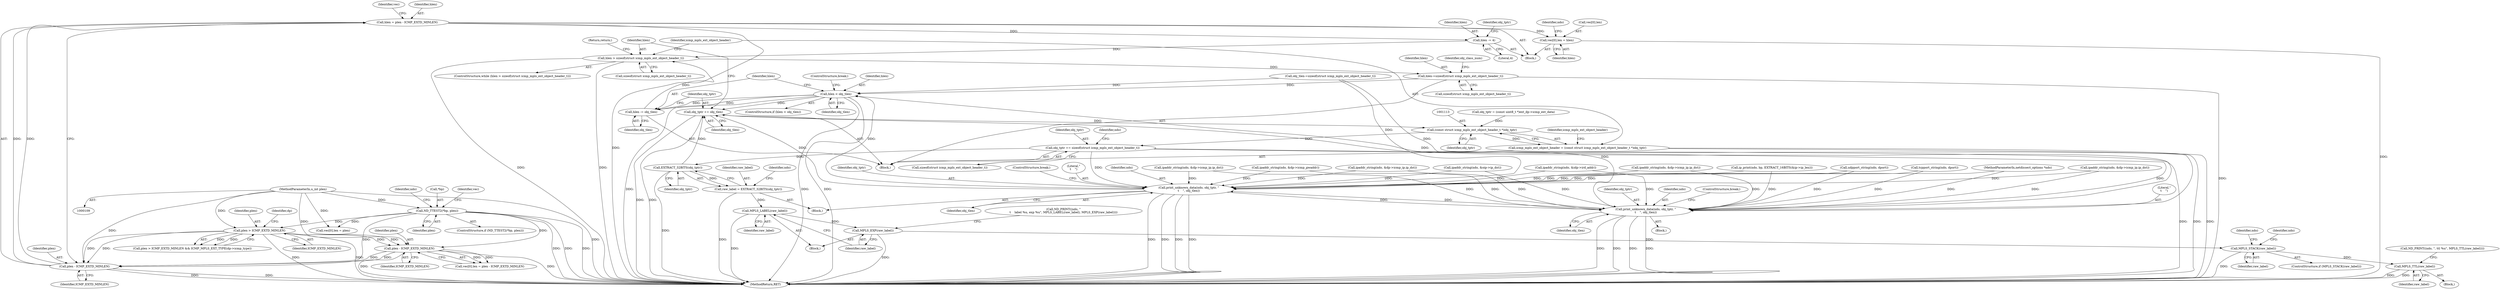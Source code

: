 digraph "0_tcpdump_2b62d1dda41590db29368ec7ba5f4faf3464765a@integer" {
"1001050" [label="(Call,hlen = plen - ICMP_EXTD_MINLEN)"];
"1001052" [label="(Call,plen - ICMP_EXTD_MINLEN)"];
"1000880" [label="(Call,ND_TTEST2(*bp, plen))"];
"1000112" [label="(MethodParameterIn,u_int plen)"];
"1000980" [label="(Call,plen > ICMP_EXTD_MINLEN)"];
"1001017" [label="(Call,plen - ICMP_EXTD_MINLEN)"];
"1001069" [label="(Call,vec[0].len = hlen)"];
"1001094" [label="(Call,hlen -= 4)"];
"1001105" [label="(Call,hlen > sizeof(struct icmp_mpls_ext_object_header_t))"];
"1001153" [label="(Call,hlen-=sizeof(struct icmp_mpls_ext_object_header_t))"];
"1001229" [label="(Call,hlen < obj_tlen)"];
"1001233" [label="(Call,hlen -= obj_tlen)"];
"1001236" [label="(Call,obj_tptr += obj_tlen)"];
"1001112" [label="(Call,(const struct icmp_mpls_ext_object_header_t *)obj_tptr)"];
"1001110" [label="(Call,icmp_mpls_ext_object_header = (const struct icmp_mpls_ext_object_header_t *)obj_tptr)"];
"1001134" [label="(Call,obj_tptr += sizeof(struct icmp_mpls_ext_object_header_t))"];
"1001186" [label="(Call,EXTRACT_32BITS(obj_tptr))"];
"1001184" [label="(Call,raw_label = EXTRACT_32BITS(obj_tptr))"];
"1001194" [label="(Call,MPLS_LABEL(raw_label))"];
"1001196" [label="(Call,MPLS_EXP(raw_label))"];
"1001199" [label="(Call,MPLS_STACK(raw_label))"];
"1001210" [label="(Call,MPLS_TTL(raw_label))"];
"1001214" [label="(Call,print_unknown_data(ndo, obj_tptr, \"\n\t    \", obj_tlen))"];
"1001222" [label="(Call,print_unknown_data(ndo, obj_tptr, \"\n\t    \", obj_tlen))"];
"1001239" [label="(Return,return;)"];
"1001160" [label="(Identifier,obj_class_num)"];
"1000365" [label="(Call,ipaddr_string(ndo, &dp->icmp_ip.ip_dst))"];
"1001232" [label="(ControlStructure,break;)"];
"1001094" [label="(Call,hlen -= 4)"];
"1001188" [label="(Call,ND_PRINT((ndo, \"\n\t    label %u, exp %u\", MPLS_LABEL(raw_label), MPLS_EXP(raw_label))))"];
"1001053" [label="(Identifier,plen)"];
"1000448" [label="(Call,ipaddr_string(ndo, &dp->icmp_gwaddr))"];
"1001107" [label="(Call,sizeof(struct icmp_mpls_ext_object_header_t))"];
"1001117" [label="(Identifier,icmp_mpls_ext_object_header)"];
"1001153" [label="(Call,hlen-=sizeof(struct icmp_mpls_ext_object_header_t))"];
"1001185" [label="(Identifier,raw_label)"];
"1001207" [label="(Identifier,ndo)"];
"1000221" [label="(Call,ipaddr_string(ndo, &dp->icmp_ip.ip_dst))"];
"1001197" [label="(Identifier,raw_label)"];
"1001214" [label="(Call,print_unknown_data(ndo, obj_tptr, \"\n\t    \", obj_tlen))"];
"1000896" [label="(Call,vec[0].len = plen)"];
"1001186" [label="(Call,EXTRACT_32BITS(obj_tptr))"];
"1001069" [label="(Call,vec[0].len = hlen)"];
"1000934" [label="(Identifier,ndo)"];
"1001215" [label="(Identifier,ndo)"];
"1001109" [label="(Block,)"];
"1001184" [label="(Call,raw_label = EXTRACT_32BITS(obj_tptr))"];
"1001230" [label="(Identifier,hlen)"];
"1001011" [label="(Call,vec[0].len = plen - ICMP_EXTD_MINLEN)"];
"1001106" [label="(Identifier,hlen)"];
"1001210" [label="(Call,MPLS_TTL(raw_label))"];
"1001245" [label="(MethodReturn,RET)"];
"1001019" [label="(Identifier,ICMP_EXTD_MINLEN)"];
"1001155" [label="(Call,sizeof(struct icmp_mpls_ext_object_header_t))"];
"1000323" [label="(Call,ipaddr_string(ndo, &oip->ip_dst))"];
"1001096" [label="(Literal,4)"];
"1000408" [label="(Call,ipaddr_string(ndo, &dp->icmp_ip.ip_dst))"];
"1001174" [label="(Block,)"];
"1000982" [label="(Identifier,ICMP_EXTD_MINLEN)"];
"1000987" [label="(Block,)"];
"1001058" [label="(Identifier,vec)"];
"1000883" [label="(Identifier,plen)"];
"1000981" [label="(Identifier,plen)"];
"1000311" [label="(Call,udpport_string(ndo, dport))"];
"1001199" [label="(Call,MPLS_STACK(raw_label))"];
"1001054" [label="(Identifier,ICMP_EXTD_MINLEN)"];
"1001211" [label="(Identifier,raw_label)"];
"1001017" [label="(Call,plen - ICMP_EXTD_MINLEN)"];
"1001097" [label="(Call,obj_tptr = (const uint8_t *)ext_dp->icmp_ext_data)"];
"1001018" [label="(Identifier,plen)"];
"1001114" [label="(Identifier,obj_tptr)"];
"1001178" [label="(Block,)"];
"1001194" [label="(Call,MPLS_LABEL(raw_label))"];
"1001134" [label="(Call,obj_tptr += sizeof(struct icmp_mpls_ext_object_header_t))"];
"1001216" [label="(Identifier,obj_tptr)"];
"1001225" [label="(Literal,\"\n\t    \")"];
"1001078" [label="(Identifier,ndo)"];
"1001187" [label="(Identifier,obj_tptr)"];
"1001098" [label="(Identifier,obj_tptr)"];
"1001104" [label="(ControlStructure,while (hlen > sizeof(struct icmp_mpls_ext_object_header_t)))"];
"1000980" [label="(Call,plen > ICMP_EXTD_MINLEN)"];
"1000979" [label="(Call,plen > ICMP_EXTD_MINLEN && ICMP_MPLS_EXT_TYPE(dp->icmp_type))"];
"1001231" [label="(Identifier,obj_tlen)"];
"1000383" [label="(Call,ipaddr_string(ndo, &dp->icmp_ip.ip_dst))"];
"1001238" [label="(Identifier,obj_tlen)"];
"1001196" [label="(Call,MPLS_EXP(raw_label))"];
"1000112" [label="(MethodParameterIn,u_int plen)"];
"1001050" [label="(Call,hlen = plen - ICMP_EXTD_MINLEN)"];
"1001193" [label="(Block,)"];
"1000879" [label="(ControlStructure,if (ND_TTEST2(*bp, plen)))"];
"1001111" [label="(Identifier,icmp_mpls_ext_object_header)"];
"1001205" [label="(Call,ND_PRINT((ndo, \", ttl %u\", MPLS_TTL(raw_label))))"];
"1001140" [label="(Identifier,ndo)"];
"1001219" [label="(ControlStructure,break;)"];
"1001135" [label="(Identifier,obj_tptr)"];
"1001217" [label="(Literal,\"\n\t    \")"];
"1001168" [label="(Call,obj_tlen-=sizeof(struct icmp_mpls_ext_object_header_t))"];
"1001226" [label="(Identifier,obj_tlen)"];
"1001222" [label="(Call,print_unknown_data(ndo, obj_tptr, \"\n\t    \", obj_tlen))"];
"1001234" [label="(Identifier,hlen)"];
"1000881" [label="(Call,*bp)"];
"1001154" [label="(Identifier,hlen)"];
"1001070" [label="(Call,vec[0].len)"];
"1001112" [label="(Call,(const struct icmp_mpls_ext_object_header_t *)obj_tptr)"];
"1000656" [label="(Call,ipaddr_string(ndo, &idp->ird_addr))"];
"1000985" [label="(Identifier,dp)"];
"1001224" [label="(Identifier,obj_tptr)"];
"1001200" [label="(Identifier,raw_label)"];
"1001218" [label="(Identifier,obj_tlen)"];
"1001236" [label="(Call,obj_tptr += obj_tlen)"];
"1000959" [label="(Call,ip_print(ndo, bp, EXTRACT_16BITS(&ip->ip_len)))"];
"1001203" [label="(Identifier,ndo)"];
"1001237" [label="(Identifier,obj_tptr)"];
"1001198" [label="(ControlStructure,if (MPLS_STACK(raw_label)))"];
"1001229" [label="(Call,hlen < obj_tlen)"];
"1001223" [label="(Identifier,ndo)"];
"1001110" [label="(Call,icmp_mpls_ext_object_header = (const struct icmp_mpls_ext_object_header_t *)obj_tptr)"];
"1001235" [label="(Identifier,obj_tlen)"];
"1001233" [label="(Call,hlen -= obj_tlen)"];
"1001052" [label="(Call,plen - ICMP_EXTD_MINLEN)"];
"1000880" [label="(Call,ND_TTEST2(*bp, plen))"];
"1000888" [label="(Identifier,vec)"];
"1000293" [label="(Call,tcpport_string(ndo, dport))"];
"1001228" [label="(ControlStructure,if (hlen < obj_tlen))"];
"1001075" [label="(Identifier,hlen)"];
"1001105" [label="(Call,hlen > sizeof(struct icmp_mpls_ext_object_header_t))"];
"1001208" [label="(Block,)"];
"1001227" [label="(ControlStructure,break;)"];
"1001095" [label="(Identifier,hlen)"];
"1001136" [label="(Call,sizeof(struct icmp_mpls_ext_object_header_t))"];
"1001190" [label="(Identifier,ndo)"];
"1001195" [label="(Identifier,raw_label)"];
"1001051" [label="(Identifier,hlen)"];
"1000110" [label="(MethodParameterIn,netdissect_options *ndo)"];
"1001050" -> "1000987"  [label="AST: "];
"1001050" -> "1001052"  [label="CFG: "];
"1001051" -> "1001050"  [label="AST: "];
"1001052" -> "1001050"  [label="AST: "];
"1001058" -> "1001050"  [label="CFG: "];
"1001050" -> "1001245"  [label="DDG: "];
"1001052" -> "1001050"  [label="DDG: "];
"1001052" -> "1001050"  [label="DDG: "];
"1001050" -> "1001069"  [label="DDG: "];
"1001050" -> "1001094"  [label="DDG: "];
"1001052" -> "1001054"  [label="CFG: "];
"1001053" -> "1001052"  [label="AST: "];
"1001054" -> "1001052"  [label="AST: "];
"1001052" -> "1001245"  [label="DDG: "];
"1001052" -> "1001245"  [label="DDG: "];
"1000880" -> "1001052"  [label="DDG: "];
"1000980" -> "1001052"  [label="DDG: "];
"1000980" -> "1001052"  [label="DDG: "];
"1001017" -> "1001052"  [label="DDG: "];
"1001017" -> "1001052"  [label="DDG: "];
"1000112" -> "1001052"  [label="DDG: "];
"1000880" -> "1000879"  [label="AST: "];
"1000880" -> "1000883"  [label="CFG: "];
"1000881" -> "1000880"  [label="AST: "];
"1000883" -> "1000880"  [label="AST: "];
"1000888" -> "1000880"  [label="CFG: "];
"1000934" -> "1000880"  [label="CFG: "];
"1000880" -> "1001245"  [label="DDG: "];
"1000880" -> "1001245"  [label="DDG: "];
"1000880" -> "1001245"  [label="DDG: "];
"1000112" -> "1000880"  [label="DDG: "];
"1000880" -> "1000896"  [label="DDG: "];
"1000880" -> "1000980"  [label="DDG: "];
"1000880" -> "1001017"  [label="DDG: "];
"1000112" -> "1000109"  [label="AST: "];
"1000112" -> "1001245"  [label="DDG: "];
"1000112" -> "1000896"  [label="DDG: "];
"1000112" -> "1000980"  [label="DDG: "];
"1000112" -> "1001017"  [label="DDG: "];
"1000980" -> "1000979"  [label="AST: "];
"1000980" -> "1000982"  [label="CFG: "];
"1000981" -> "1000980"  [label="AST: "];
"1000982" -> "1000980"  [label="AST: "];
"1000985" -> "1000980"  [label="CFG: "];
"1000979" -> "1000980"  [label="CFG: "];
"1000980" -> "1001245"  [label="DDG: "];
"1000980" -> "1001245"  [label="DDG: "];
"1000980" -> "1000979"  [label="DDG: "];
"1000980" -> "1000979"  [label="DDG: "];
"1000980" -> "1001017"  [label="DDG: "];
"1000980" -> "1001017"  [label="DDG: "];
"1001017" -> "1001011"  [label="AST: "];
"1001017" -> "1001019"  [label="CFG: "];
"1001018" -> "1001017"  [label="AST: "];
"1001019" -> "1001017"  [label="AST: "];
"1001011" -> "1001017"  [label="CFG: "];
"1001017" -> "1001245"  [label="DDG: "];
"1001017" -> "1001245"  [label="DDG: "];
"1001017" -> "1001011"  [label="DDG: "];
"1001017" -> "1001011"  [label="DDG: "];
"1001069" -> "1000987"  [label="AST: "];
"1001069" -> "1001075"  [label="CFG: "];
"1001070" -> "1001069"  [label="AST: "];
"1001075" -> "1001069"  [label="AST: "];
"1001078" -> "1001069"  [label="CFG: "];
"1001069" -> "1001245"  [label="DDG: "];
"1001094" -> "1000987"  [label="AST: "];
"1001094" -> "1001096"  [label="CFG: "];
"1001095" -> "1001094"  [label="AST: "];
"1001096" -> "1001094"  [label="AST: "];
"1001098" -> "1001094"  [label="CFG: "];
"1001094" -> "1001105"  [label="DDG: "];
"1001105" -> "1001104"  [label="AST: "];
"1001105" -> "1001107"  [label="CFG: "];
"1001106" -> "1001105"  [label="AST: "];
"1001107" -> "1001105"  [label="AST: "];
"1001111" -> "1001105"  [label="CFG: "];
"1001239" -> "1001105"  [label="CFG: "];
"1001105" -> "1001245"  [label="DDG: "];
"1001105" -> "1001245"  [label="DDG: "];
"1001233" -> "1001105"  [label="DDG: "];
"1001105" -> "1001153"  [label="DDG: "];
"1001153" -> "1001109"  [label="AST: "];
"1001153" -> "1001155"  [label="CFG: "];
"1001154" -> "1001153"  [label="AST: "];
"1001155" -> "1001153"  [label="AST: "];
"1001160" -> "1001153"  [label="CFG: "];
"1001153" -> "1001245"  [label="DDG: "];
"1001153" -> "1001229"  [label="DDG: "];
"1001229" -> "1001228"  [label="AST: "];
"1001229" -> "1001231"  [label="CFG: "];
"1001230" -> "1001229"  [label="AST: "];
"1001231" -> "1001229"  [label="AST: "];
"1001232" -> "1001229"  [label="CFG: "];
"1001234" -> "1001229"  [label="CFG: "];
"1001229" -> "1001245"  [label="DDG: "];
"1001229" -> "1001245"  [label="DDG: "];
"1001229" -> "1001245"  [label="DDG: "];
"1001214" -> "1001229"  [label="DDG: "];
"1001168" -> "1001229"  [label="DDG: "];
"1001222" -> "1001229"  [label="DDG: "];
"1001229" -> "1001233"  [label="DDG: "];
"1001229" -> "1001233"  [label="DDG: "];
"1001229" -> "1001236"  [label="DDG: "];
"1001233" -> "1001109"  [label="AST: "];
"1001233" -> "1001235"  [label="CFG: "];
"1001234" -> "1001233"  [label="AST: "];
"1001235" -> "1001233"  [label="AST: "];
"1001237" -> "1001233"  [label="CFG: "];
"1001236" -> "1001109"  [label="AST: "];
"1001236" -> "1001238"  [label="CFG: "];
"1001237" -> "1001236"  [label="AST: "];
"1001238" -> "1001236"  [label="AST: "];
"1001106" -> "1001236"  [label="CFG: "];
"1001236" -> "1001245"  [label="DDG: "];
"1001236" -> "1001245"  [label="DDG: "];
"1001236" -> "1001112"  [label="DDG: "];
"1001214" -> "1001236"  [label="DDG: "];
"1001222" -> "1001236"  [label="DDG: "];
"1001186" -> "1001236"  [label="DDG: "];
"1001112" -> "1001110"  [label="AST: "];
"1001112" -> "1001114"  [label="CFG: "];
"1001113" -> "1001112"  [label="AST: "];
"1001114" -> "1001112"  [label="AST: "];
"1001110" -> "1001112"  [label="CFG: "];
"1001112" -> "1001110"  [label="DDG: "];
"1001097" -> "1001112"  [label="DDG: "];
"1001112" -> "1001134"  [label="DDG: "];
"1001110" -> "1001109"  [label="AST: "];
"1001111" -> "1001110"  [label="AST: "];
"1001117" -> "1001110"  [label="CFG: "];
"1001110" -> "1001245"  [label="DDG: "];
"1001110" -> "1001245"  [label="DDG: "];
"1001134" -> "1001109"  [label="AST: "];
"1001134" -> "1001136"  [label="CFG: "];
"1001135" -> "1001134"  [label="AST: "];
"1001136" -> "1001134"  [label="AST: "];
"1001140" -> "1001134"  [label="CFG: "];
"1001134" -> "1001245"  [label="DDG: "];
"1001134" -> "1001186"  [label="DDG: "];
"1001134" -> "1001214"  [label="DDG: "];
"1001134" -> "1001222"  [label="DDG: "];
"1001186" -> "1001184"  [label="AST: "];
"1001186" -> "1001187"  [label="CFG: "];
"1001187" -> "1001186"  [label="AST: "];
"1001184" -> "1001186"  [label="CFG: "];
"1001186" -> "1001245"  [label="DDG: "];
"1001186" -> "1001184"  [label="DDG: "];
"1001184" -> "1001178"  [label="AST: "];
"1001185" -> "1001184"  [label="AST: "];
"1001190" -> "1001184"  [label="CFG: "];
"1001184" -> "1001245"  [label="DDG: "];
"1001184" -> "1001194"  [label="DDG: "];
"1001194" -> "1001193"  [label="AST: "];
"1001194" -> "1001195"  [label="CFG: "];
"1001195" -> "1001194"  [label="AST: "];
"1001197" -> "1001194"  [label="CFG: "];
"1001194" -> "1001245"  [label="DDG: "];
"1001194" -> "1001196"  [label="DDG: "];
"1001196" -> "1001193"  [label="AST: "];
"1001196" -> "1001197"  [label="CFG: "];
"1001197" -> "1001196"  [label="AST: "];
"1001188" -> "1001196"  [label="CFG: "];
"1001196" -> "1001245"  [label="DDG: "];
"1001196" -> "1001199"  [label="DDG: "];
"1001199" -> "1001198"  [label="AST: "];
"1001199" -> "1001200"  [label="CFG: "];
"1001200" -> "1001199"  [label="AST: "];
"1001203" -> "1001199"  [label="CFG: "];
"1001207" -> "1001199"  [label="CFG: "];
"1001199" -> "1001245"  [label="DDG: "];
"1001199" -> "1001210"  [label="DDG: "];
"1001210" -> "1001208"  [label="AST: "];
"1001210" -> "1001211"  [label="CFG: "];
"1001211" -> "1001210"  [label="AST: "];
"1001205" -> "1001210"  [label="CFG: "];
"1001210" -> "1001245"  [label="DDG: "];
"1001210" -> "1001245"  [label="DDG: "];
"1001214" -> "1001178"  [label="AST: "];
"1001214" -> "1001218"  [label="CFG: "];
"1001215" -> "1001214"  [label="AST: "];
"1001216" -> "1001214"  [label="AST: "];
"1001217" -> "1001214"  [label="AST: "];
"1001218" -> "1001214"  [label="AST: "];
"1001219" -> "1001214"  [label="CFG: "];
"1001214" -> "1001245"  [label="DDG: "];
"1001214" -> "1001245"  [label="DDG: "];
"1001214" -> "1001245"  [label="DDG: "];
"1001214" -> "1001245"  [label="DDG: "];
"1001222" -> "1001214"  [label="DDG: "];
"1000311" -> "1001214"  [label="DDG: "];
"1000293" -> "1001214"  [label="DDG: "];
"1000383" -> "1001214"  [label="DDG: "];
"1000408" -> "1001214"  [label="DDG: "];
"1000365" -> "1001214"  [label="DDG: "];
"1000323" -> "1001214"  [label="DDG: "];
"1000656" -> "1001214"  [label="DDG: "];
"1000959" -> "1001214"  [label="DDG: "];
"1000221" -> "1001214"  [label="DDG: "];
"1000448" -> "1001214"  [label="DDG: "];
"1000110" -> "1001214"  [label="DDG: "];
"1001168" -> "1001214"  [label="DDG: "];
"1001214" -> "1001222"  [label="DDG: "];
"1001222" -> "1001174"  [label="AST: "];
"1001222" -> "1001226"  [label="CFG: "];
"1001223" -> "1001222"  [label="AST: "];
"1001224" -> "1001222"  [label="AST: "];
"1001225" -> "1001222"  [label="AST: "];
"1001226" -> "1001222"  [label="AST: "];
"1001227" -> "1001222"  [label="CFG: "];
"1001222" -> "1001245"  [label="DDG: "];
"1001222" -> "1001245"  [label="DDG: "];
"1001222" -> "1001245"  [label="DDG: "];
"1001222" -> "1001245"  [label="DDG: "];
"1000311" -> "1001222"  [label="DDG: "];
"1000293" -> "1001222"  [label="DDG: "];
"1000383" -> "1001222"  [label="DDG: "];
"1000408" -> "1001222"  [label="DDG: "];
"1000365" -> "1001222"  [label="DDG: "];
"1000323" -> "1001222"  [label="DDG: "];
"1000656" -> "1001222"  [label="DDG: "];
"1000959" -> "1001222"  [label="DDG: "];
"1000221" -> "1001222"  [label="DDG: "];
"1000448" -> "1001222"  [label="DDG: "];
"1000110" -> "1001222"  [label="DDG: "];
"1001168" -> "1001222"  [label="DDG: "];
}
